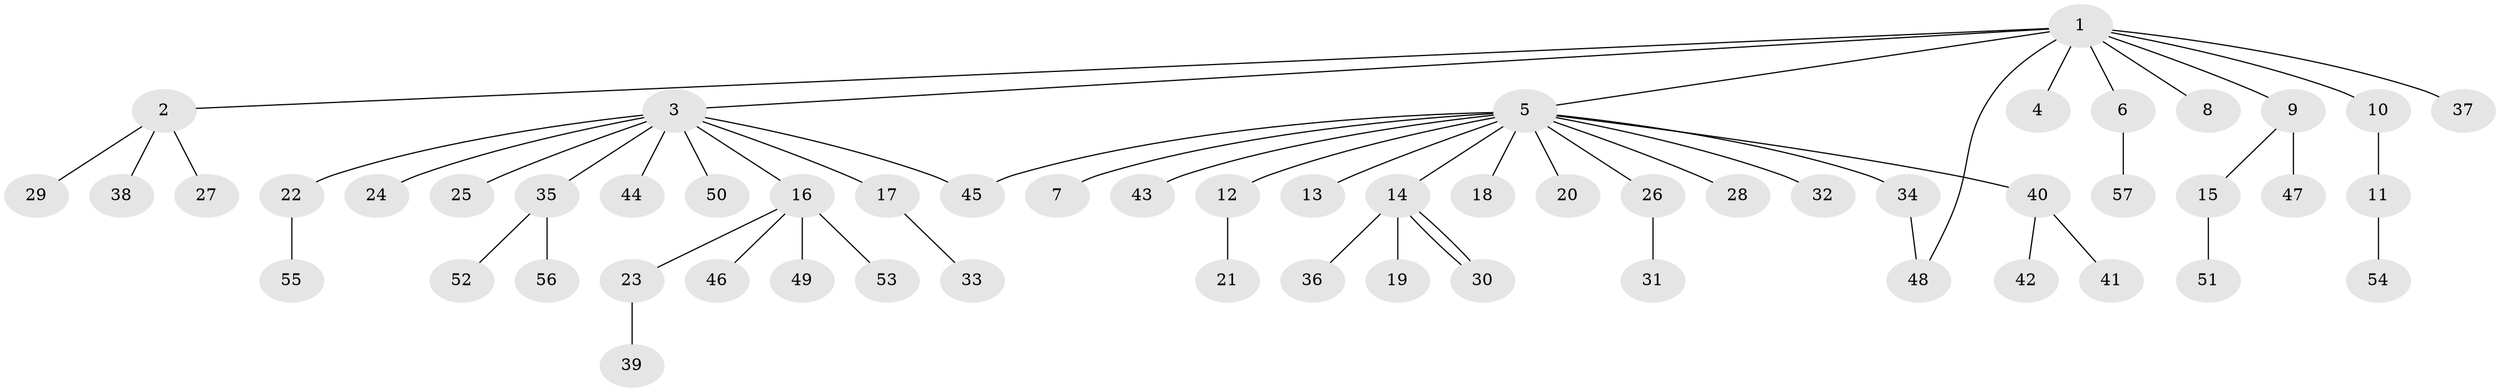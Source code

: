 // coarse degree distribution, {9: 0.02857142857142857, 3: 0.08571428571428572, 6: 0.02857142857142857, 1: 0.6571428571428571, 13: 0.02857142857142857, 2: 0.17142857142857143}
// Generated by graph-tools (version 1.1) at 2025/50/03/04/25 22:50:07]
// undirected, 57 vertices, 59 edges
graph export_dot {
  node [color=gray90,style=filled];
  1;
  2;
  3;
  4;
  5;
  6;
  7;
  8;
  9;
  10;
  11;
  12;
  13;
  14;
  15;
  16;
  17;
  18;
  19;
  20;
  21;
  22;
  23;
  24;
  25;
  26;
  27;
  28;
  29;
  30;
  31;
  32;
  33;
  34;
  35;
  36;
  37;
  38;
  39;
  40;
  41;
  42;
  43;
  44;
  45;
  46;
  47;
  48;
  49;
  50;
  51;
  52;
  53;
  54;
  55;
  56;
  57;
  1 -- 2;
  1 -- 3;
  1 -- 4;
  1 -- 5;
  1 -- 6;
  1 -- 8;
  1 -- 9;
  1 -- 10;
  1 -- 37;
  1 -- 48;
  2 -- 27;
  2 -- 29;
  2 -- 38;
  3 -- 16;
  3 -- 17;
  3 -- 22;
  3 -- 24;
  3 -- 25;
  3 -- 35;
  3 -- 44;
  3 -- 45;
  3 -- 50;
  5 -- 7;
  5 -- 12;
  5 -- 13;
  5 -- 14;
  5 -- 18;
  5 -- 20;
  5 -- 26;
  5 -- 28;
  5 -- 32;
  5 -- 34;
  5 -- 40;
  5 -- 43;
  5 -- 45;
  6 -- 57;
  9 -- 15;
  9 -- 47;
  10 -- 11;
  11 -- 54;
  12 -- 21;
  14 -- 19;
  14 -- 30;
  14 -- 30;
  14 -- 36;
  15 -- 51;
  16 -- 23;
  16 -- 46;
  16 -- 49;
  16 -- 53;
  17 -- 33;
  22 -- 55;
  23 -- 39;
  26 -- 31;
  34 -- 48;
  35 -- 52;
  35 -- 56;
  40 -- 41;
  40 -- 42;
}
